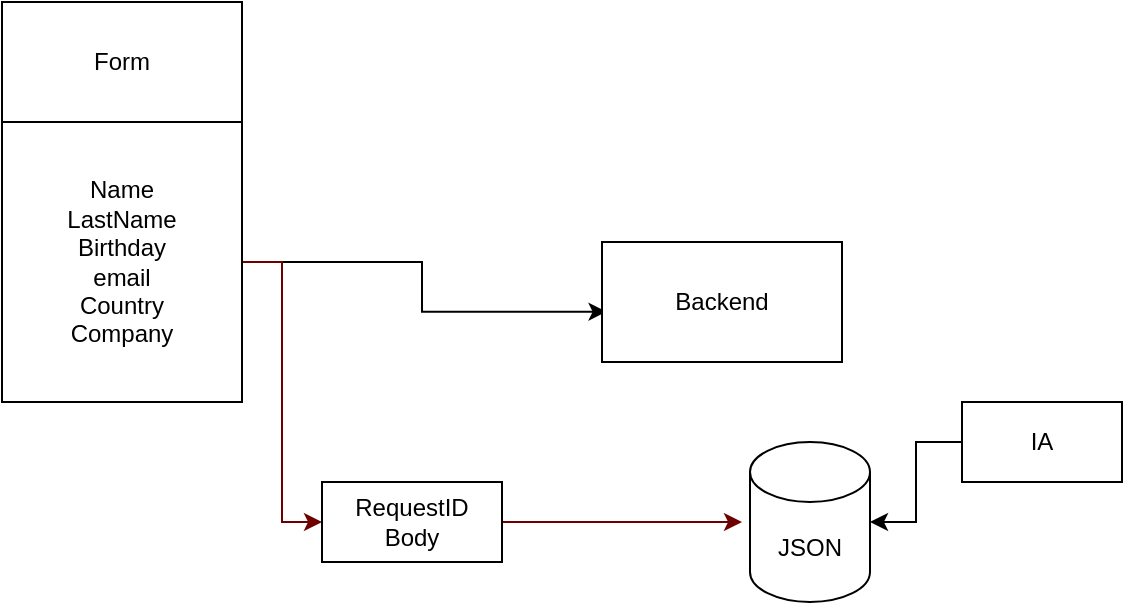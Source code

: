 <mxfile version="21.6.8" type="device">
  <diagram name="Página-1" id="3DTPJ4LlxqFyZPjGGAtB">
    <mxGraphModel dx="530" dy="374" grid="1" gridSize="10" guides="1" tooltips="1" connect="1" arrows="1" fold="1" page="1" pageScale="1" pageWidth="827" pageHeight="1169" math="0" shadow="0">
      <root>
        <mxCell id="0" />
        <mxCell id="1" parent="0" />
        <mxCell id="Ov1NDYe5rTjllrBirw_h-1" value="Form" style="rounded=0;whiteSpace=wrap;html=1;" vertex="1" parent="1">
          <mxGeometry x="40" y="120" width="120" height="60" as="geometry" />
        </mxCell>
        <mxCell id="Ov1NDYe5rTjllrBirw_h-6" style="edgeStyle=orthogonalEdgeStyle;rounded=0;orthogonalLoop=1;jettySize=auto;html=1;entryX=0.019;entryY=0.581;entryDx=0;entryDy=0;entryPerimeter=0;" edge="1" parent="1" source="Ov1NDYe5rTjllrBirw_h-2" target="Ov1NDYe5rTjllrBirw_h-3">
          <mxGeometry relative="1" as="geometry" />
        </mxCell>
        <mxCell id="Ov1NDYe5rTjllrBirw_h-7" style="edgeStyle=orthogonalEdgeStyle;rounded=0;orthogonalLoop=1;jettySize=auto;html=1;entryX=0;entryY=0.5;entryDx=0;entryDy=0;fillColor=#a20025;strokeColor=#6F0000;" edge="1" parent="1" source="Ov1NDYe5rTjllrBirw_h-2" target="Ov1NDYe5rTjllrBirw_h-4">
          <mxGeometry relative="1" as="geometry" />
        </mxCell>
        <mxCell id="Ov1NDYe5rTjllrBirw_h-2" value="Name&lt;br&gt;LastName&lt;br&gt;Birthday&lt;br&gt;email&lt;br&gt;Country&lt;br&gt;Company" style="rounded=0;whiteSpace=wrap;html=1;" vertex="1" parent="1">
          <mxGeometry x="40" y="180" width="120" height="140" as="geometry" />
        </mxCell>
        <mxCell id="Ov1NDYe5rTjllrBirw_h-3" value="Backend" style="rounded=0;whiteSpace=wrap;html=1;" vertex="1" parent="1">
          <mxGeometry x="340" y="240" width="120" height="60" as="geometry" />
        </mxCell>
        <mxCell id="Ov1NDYe5rTjllrBirw_h-9" style="edgeStyle=orthogonalEdgeStyle;rounded=0;orthogonalLoop=1;jettySize=auto;html=1;exitX=1;exitY=0.5;exitDx=0;exitDy=0;fillColor=#a20025;strokeColor=#6F0000;" edge="1" parent="1" source="Ov1NDYe5rTjllrBirw_h-4">
          <mxGeometry relative="1" as="geometry">
            <mxPoint x="410" y="380" as="targetPoint" />
          </mxGeometry>
        </mxCell>
        <mxCell id="Ov1NDYe5rTjllrBirw_h-4" value="RequestID&lt;br&gt;Body" style="rounded=0;whiteSpace=wrap;html=1;" vertex="1" parent="1">
          <mxGeometry x="200" y="360" width="90" height="40" as="geometry" />
        </mxCell>
        <mxCell id="Ov1NDYe5rTjllrBirw_h-10" value="JSON" style="shape=cylinder3;whiteSpace=wrap;html=1;boundedLbl=1;backgroundOutline=1;size=15;" vertex="1" parent="1">
          <mxGeometry x="414" y="340" width="60" height="80" as="geometry" />
        </mxCell>
        <mxCell id="Ov1NDYe5rTjllrBirw_h-15" style="edgeStyle=orthogonalEdgeStyle;rounded=0;orthogonalLoop=1;jettySize=auto;html=1;exitX=0;exitY=0.5;exitDx=0;exitDy=0;entryX=1;entryY=0.5;entryDx=0;entryDy=0;entryPerimeter=0;" edge="1" parent="1" source="Ov1NDYe5rTjllrBirw_h-14" target="Ov1NDYe5rTjllrBirw_h-10">
          <mxGeometry relative="1" as="geometry" />
        </mxCell>
        <mxCell id="Ov1NDYe5rTjllrBirw_h-14" value="IA" style="rounded=0;whiteSpace=wrap;html=1;" vertex="1" parent="1">
          <mxGeometry x="520" y="320" width="80" height="40" as="geometry" />
        </mxCell>
      </root>
    </mxGraphModel>
  </diagram>
</mxfile>
